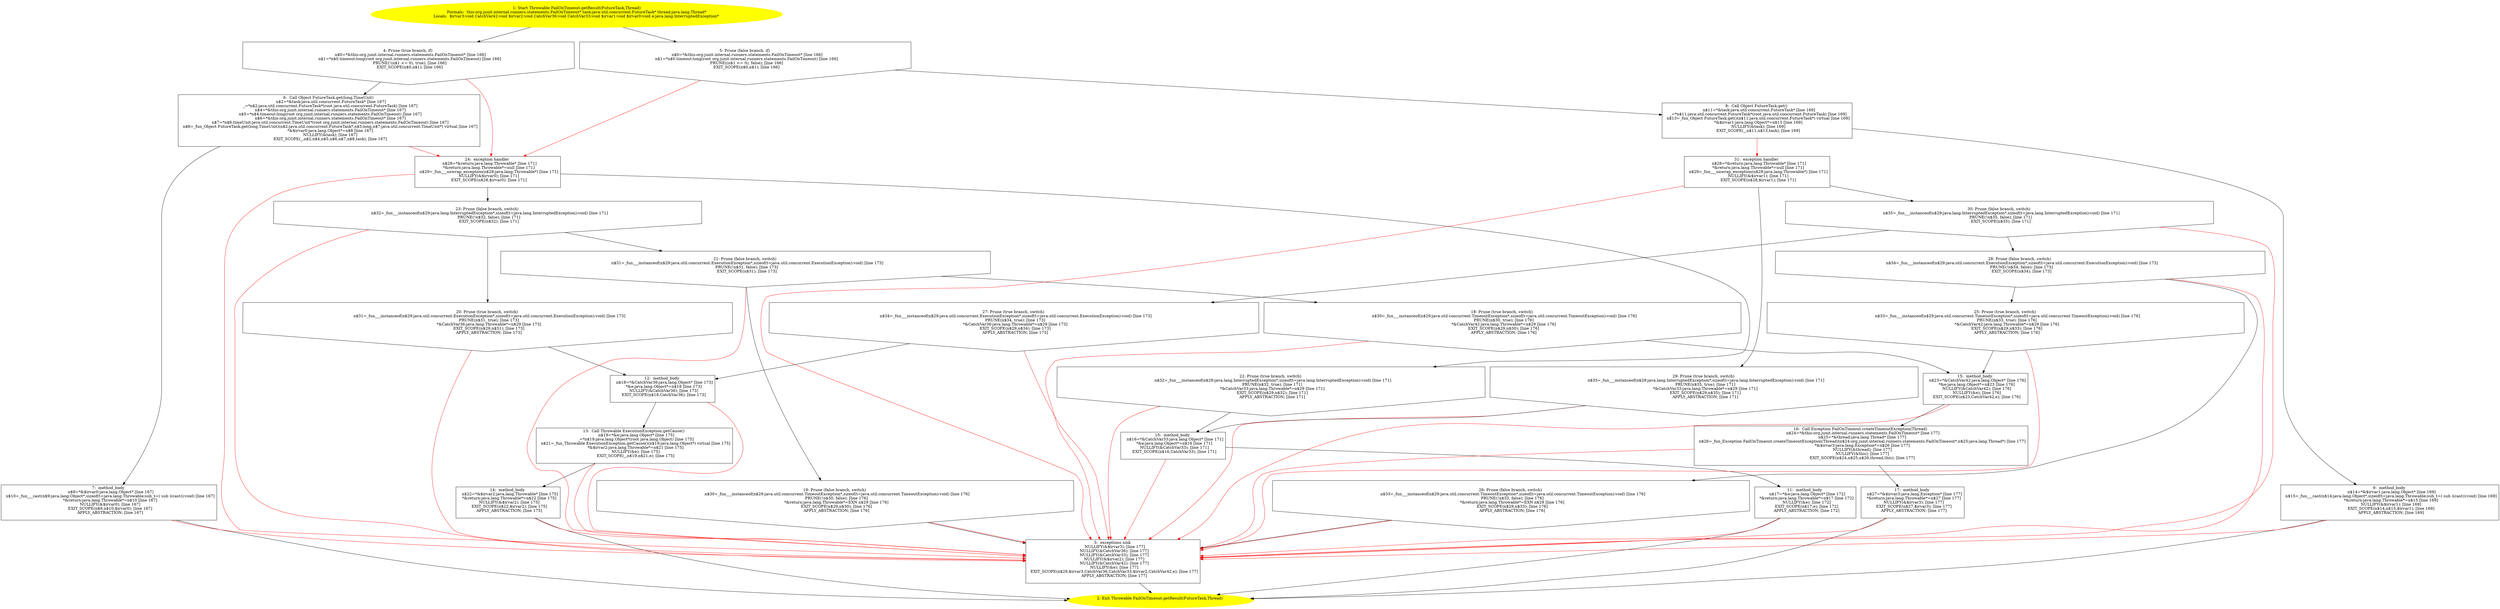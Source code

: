 /* @generated */
digraph cfg {
"org.junit.internal.runners.statements.FailOnTimeout.getResult(java.util.concurrent.FutureTask,java.l.4c56879217d507516c620fed51b1b8d1_1" [label="1: Start Throwable FailOnTimeout.getResult(FutureTask,Thread)\nFormals:  this:org.junit.internal.runners.statements.FailOnTimeout* task:java.util.concurrent.FutureTask* thread:java.lang.Thread*\nLocals:  $irvar3:void CatchVar42:void $irvar2:void CatchVar36:void CatchVar33:void $irvar1:void $irvar0:void e:java.lang.InterruptedException* \n  " color=yellow style=filled]
	

	 "org.junit.internal.runners.statements.FailOnTimeout.getResult(java.util.concurrent.FutureTask,java.l.4c56879217d507516c620fed51b1b8d1_1" -> "org.junit.internal.runners.statements.FailOnTimeout.getResult(java.util.concurrent.FutureTask,java.l.4c56879217d507516c620fed51b1b8d1_4" ;
	 "org.junit.internal.runners.statements.FailOnTimeout.getResult(java.util.concurrent.FutureTask,java.l.4c56879217d507516c620fed51b1b8d1_1" -> "org.junit.internal.runners.statements.FailOnTimeout.getResult(java.util.concurrent.FutureTask,java.l.4c56879217d507516c620fed51b1b8d1_5" ;
"org.junit.internal.runners.statements.FailOnTimeout.getResult(java.util.concurrent.FutureTask,java.l.4c56879217d507516c620fed51b1b8d1_2" [label="2: Exit Throwable FailOnTimeout.getResult(FutureTask,Thread) \n  " color=yellow style=filled]
	

"org.junit.internal.runners.statements.FailOnTimeout.getResult(java.util.concurrent.FutureTask,java.l.4c56879217d507516c620fed51b1b8d1_3" [label="3:  exceptions sink \n   NULLIFY(&$irvar3); [line 177]\n  NULLIFY(&CatchVar36); [line 177]\n  NULLIFY(&CatchVar33); [line 177]\n  NULLIFY(&$irvar2); [line 177]\n  NULLIFY(&CatchVar42); [line 177]\n  NULLIFY(&e); [line 177]\n  EXIT_SCOPE(n$29,$irvar3,CatchVar36,CatchVar33,$irvar2,CatchVar42,e); [line 177]\n  APPLY_ABSTRACTION; [line 177]\n " shape="box"]
	

	 "org.junit.internal.runners.statements.FailOnTimeout.getResult(java.util.concurrent.FutureTask,java.l.4c56879217d507516c620fed51b1b8d1_3" -> "org.junit.internal.runners.statements.FailOnTimeout.getResult(java.util.concurrent.FutureTask,java.l.4c56879217d507516c620fed51b1b8d1_2" ;
"org.junit.internal.runners.statements.FailOnTimeout.getResult(java.util.concurrent.FutureTask,java.l.4c56879217d507516c620fed51b1b8d1_4" [label="4: Prune (true branch, if) \n   n$0=*&this:org.junit.internal.runners.statements.FailOnTimeout* [line 166]\n  n$1=*n$0.timeout:long(root org.junit.internal.runners.statements.FailOnTimeout) [line 166]\n  PRUNE(!(n$1 <= 0), true); [line 166]\n  EXIT_SCOPE(n$0,n$1); [line 166]\n " shape="invhouse"]
	

	 "org.junit.internal.runners.statements.FailOnTimeout.getResult(java.util.concurrent.FutureTask,java.l.4c56879217d507516c620fed51b1b8d1_4" -> "org.junit.internal.runners.statements.FailOnTimeout.getResult(java.util.concurrent.FutureTask,java.l.4c56879217d507516c620fed51b1b8d1_6" ;
	 "org.junit.internal.runners.statements.FailOnTimeout.getResult(java.util.concurrent.FutureTask,java.l.4c56879217d507516c620fed51b1b8d1_4" -> "org.junit.internal.runners.statements.FailOnTimeout.getResult(java.util.concurrent.FutureTask,java.l.4c56879217d507516c620fed51b1b8d1_24" [color="red" ];
"org.junit.internal.runners.statements.FailOnTimeout.getResult(java.util.concurrent.FutureTask,java.l.4c56879217d507516c620fed51b1b8d1_5" [label="5: Prune (false branch, if) \n   n$0=*&this:org.junit.internal.runners.statements.FailOnTimeout* [line 166]\n  n$1=*n$0.timeout:long(root org.junit.internal.runners.statements.FailOnTimeout) [line 166]\n  PRUNE((n$1 <= 0), false); [line 166]\n  EXIT_SCOPE(n$0,n$1); [line 166]\n " shape="invhouse"]
	

	 "org.junit.internal.runners.statements.FailOnTimeout.getResult(java.util.concurrent.FutureTask,java.l.4c56879217d507516c620fed51b1b8d1_5" -> "org.junit.internal.runners.statements.FailOnTimeout.getResult(java.util.concurrent.FutureTask,java.l.4c56879217d507516c620fed51b1b8d1_8" ;
	 "org.junit.internal.runners.statements.FailOnTimeout.getResult(java.util.concurrent.FutureTask,java.l.4c56879217d507516c620fed51b1b8d1_5" -> "org.junit.internal.runners.statements.FailOnTimeout.getResult(java.util.concurrent.FutureTask,java.l.4c56879217d507516c620fed51b1b8d1_24" [color="red" ];
"org.junit.internal.runners.statements.FailOnTimeout.getResult(java.util.concurrent.FutureTask,java.l.4c56879217d507516c620fed51b1b8d1_6" [label="6:  Call Object FutureTask.get(long,TimeUnit) \n   n$2=*&task:java.util.concurrent.FutureTask* [line 167]\n  _=*n$2:java.util.concurrent.FutureTask*(root java.util.concurrent.FutureTask) [line 167]\n  n$4=*&this:org.junit.internal.runners.statements.FailOnTimeout* [line 167]\n  n$5=*n$4.timeout:long(root org.junit.internal.runners.statements.FailOnTimeout) [line 167]\n  n$6=*&this:org.junit.internal.runners.statements.FailOnTimeout* [line 167]\n  n$7=*n$6.timeUnit:java.util.concurrent.TimeUnit*(root org.junit.internal.runners.statements.FailOnTimeout) [line 167]\n  n$8=_fun_Object FutureTask.get(long,TimeUnit)(n$2:java.util.concurrent.FutureTask*,n$5:long,n$7:java.util.concurrent.TimeUnit*) virtual [line 167]\n  *&$irvar0:java.lang.Object*=n$8 [line 167]\n  NULLIFY(&task); [line 167]\n  EXIT_SCOPE(_,n$2,n$4,n$5,n$6,n$7,n$8,task); [line 167]\n " shape="box"]
	

	 "org.junit.internal.runners.statements.FailOnTimeout.getResult(java.util.concurrent.FutureTask,java.l.4c56879217d507516c620fed51b1b8d1_6" -> "org.junit.internal.runners.statements.FailOnTimeout.getResult(java.util.concurrent.FutureTask,java.l.4c56879217d507516c620fed51b1b8d1_7" ;
	 "org.junit.internal.runners.statements.FailOnTimeout.getResult(java.util.concurrent.FutureTask,java.l.4c56879217d507516c620fed51b1b8d1_6" -> "org.junit.internal.runners.statements.FailOnTimeout.getResult(java.util.concurrent.FutureTask,java.l.4c56879217d507516c620fed51b1b8d1_24" [color="red" ];
"org.junit.internal.runners.statements.FailOnTimeout.getResult(java.util.concurrent.FutureTask,java.l.4c56879217d507516c620fed51b1b8d1_7" [label="7:  method_body \n   n$9=*&$irvar0:java.lang.Object* [line 167]\n  n$10=_fun___cast(n$9:java.lang.Object*,sizeof(t=java.lang.Throwable;sub_t=( sub )(cast)):void) [line 167]\n  *&return:java.lang.Throwable*=n$10 [line 167]\n  NULLIFY(&$irvar0); [line 167]\n  EXIT_SCOPE(n$9,n$10,$irvar0); [line 167]\n  APPLY_ABSTRACTION; [line 167]\n " shape="box"]
	

	 "org.junit.internal.runners.statements.FailOnTimeout.getResult(java.util.concurrent.FutureTask,java.l.4c56879217d507516c620fed51b1b8d1_7" -> "org.junit.internal.runners.statements.FailOnTimeout.getResult(java.util.concurrent.FutureTask,java.l.4c56879217d507516c620fed51b1b8d1_2" ;
	 "org.junit.internal.runners.statements.FailOnTimeout.getResult(java.util.concurrent.FutureTask,java.l.4c56879217d507516c620fed51b1b8d1_7" -> "org.junit.internal.runners.statements.FailOnTimeout.getResult(java.util.concurrent.FutureTask,java.l.4c56879217d507516c620fed51b1b8d1_3" [color="red" ];
"org.junit.internal.runners.statements.FailOnTimeout.getResult(java.util.concurrent.FutureTask,java.l.4c56879217d507516c620fed51b1b8d1_8" [label="8:  Call Object FutureTask.get() \n   n$11=*&task:java.util.concurrent.FutureTask* [line 169]\n  _=*n$11:java.util.concurrent.FutureTask*(root java.util.concurrent.FutureTask) [line 169]\n  n$13=_fun_Object FutureTask.get()(n$11:java.util.concurrent.FutureTask*) virtual [line 169]\n  *&$irvar1:java.lang.Object*=n$13 [line 169]\n  NULLIFY(&task); [line 169]\n  EXIT_SCOPE(_,n$11,n$13,task); [line 169]\n " shape="box"]
	

	 "org.junit.internal.runners.statements.FailOnTimeout.getResult(java.util.concurrent.FutureTask,java.l.4c56879217d507516c620fed51b1b8d1_8" -> "org.junit.internal.runners.statements.FailOnTimeout.getResult(java.util.concurrent.FutureTask,java.l.4c56879217d507516c620fed51b1b8d1_9" ;
	 "org.junit.internal.runners.statements.FailOnTimeout.getResult(java.util.concurrent.FutureTask,java.l.4c56879217d507516c620fed51b1b8d1_8" -> "org.junit.internal.runners.statements.FailOnTimeout.getResult(java.util.concurrent.FutureTask,java.l.4c56879217d507516c620fed51b1b8d1_31" [color="red" ];
"org.junit.internal.runners.statements.FailOnTimeout.getResult(java.util.concurrent.FutureTask,java.l.4c56879217d507516c620fed51b1b8d1_9" [label="9:  method_body \n   n$14=*&$irvar1:java.lang.Object* [line 169]\n  n$15=_fun___cast(n$14:java.lang.Object*,sizeof(t=java.lang.Throwable;sub_t=( sub )(cast)):void) [line 169]\n  *&return:java.lang.Throwable*=n$15 [line 169]\n  NULLIFY(&$irvar1); [line 169]\n  EXIT_SCOPE(n$14,n$15,$irvar1); [line 169]\n  APPLY_ABSTRACTION; [line 169]\n " shape="box"]
	

	 "org.junit.internal.runners.statements.FailOnTimeout.getResult(java.util.concurrent.FutureTask,java.l.4c56879217d507516c620fed51b1b8d1_9" -> "org.junit.internal.runners.statements.FailOnTimeout.getResult(java.util.concurrent.FutureTask,java.l.4c56879217d507516c620fed51b1b8d1_2" ;
	 "org.junit.internal.runners.statements.FailOnTimeout.getResult(java.util.concurrent.FutureTask,java.l.4c56879217d507516c620fed51b1b8d1_9" -> "org.junit.internal.runners.statements.FailOnTimeout.getResult(java.util.concurrent.FutureTask,java.l.4c56879217d507516c620fed51b1b8d1_3" [color="red" ];
"org.junit.internal.runners.statements.FailOnTimeout.getResult(java.util.concurrent.FutureTask,java.l.4c56879217d507516c620fed51b1b8d1_10" [label="10:  method_body \n   n$16=*&CatchVar33:java.lang.Object* [line 171]\n  *&e:java.lang.Object*=n$16 [line 171]\n  NULLIFY(&CatchVar33); [line 171]\n  EXIT_SCOPE(n$16,CatchVar33); [line 171]\n " shape="box"]
	

	 "org.junit.internal.runners.statements.FailOnTimeout.getResult(java.util.concurrent.FutureTask,java.l.4c56879217d507516c620fed51b1b8d1_10" -> "org.junit.internal.runners.statements.FailOnTimeout.getResult(java.util.concurrent.FutureTask,java.l.4c56879217d507516c620fed51b1b8d1_11" ;
	 "org.junit.internal.runners.statements.FailOnTimeout.getResult(java.util.concurrent.FutureTask,java.l.4c56879217d507516c620fed51b1b8d1_10" -> "org.junit.internal.runners.statements.FailOnTimeout.getResult(java.util.concurrent.FutureTask,java.l.4c56879217d507516c620fed51b1b8d1_3" [color="red" ];
"org.junit.internal.runners.statements.FailOnTimeout.getResult(java.util.concurrent.FutureTask,java.l.4c56879217d507516c620fed51b1b8d1_11" [label="11:  method_body \n   n$17=*&e:java.lang.Object* [line 172]\n  *&return:java.lang.Throwable*=n$17 [line 172]\n  NULLIFY(&e); [line 172]\n  EXIT_SCOPE(n$17,e); [line 172]\n  APPLY_ABSTRACTION; [line 172]\n " shape="box"]
	

	 "org.junit.internal.runners.statements.FailOnTimeout.getResult(java.util.concurrent.FutureTask,java.l.4c56879217d507516c620fed51b1b8d1_11" -> "org.junit.internal.runners.statements.FailOnTimeout.getResult(java.util.concurrent.FutureTask,java.l.4c56879217d507516c620fed51b1b8d1_2" ;
	 "org.junit.internal.runners.statements.FailOnTimeout.getResult(java.util.concurrent.FutureTask,java.l.4c56879217d507516c620fed51b1b8d1_11" -> "org.junit.internal.runners.statements.FailOnTimeout.getResult(java.util.concurrent.FutureTask,java.l.4c56879217d507516c620fed51b1b8d1_3" [color="red" ];
"org.junit.internal.runners.statements.FailOnTimeout.getResult(java.util.concurrent.FutureTask,java.l.4c56879217d507516c620fed51b1b8d1_12" [label="12:  method_body \n   n$18=*&CatchVar36:java.lang.Object* [line 173]\n  *&e:java.lang.Object*=n$18 [line 173]\n  NULLIFY(&CatchVar36); [line 173]\n  EXIT_SCOPE(n$18,CatchVar36); [line 173]\n " shape="box"]
	

	 "org.junit.internal.runners.statements.FailOnTimeout.getResult(java.util.concurrent.FutureTask,java.l.4c56879217d507516c620fed51b1b8d1_12" -> "org.junit.internal.runners.statements.FailOnTimeout.getResult(java.util.concurrent.FutureTask,java.l.4c56879217d507516c620fed51b1b8d1_13" ;
	 "org.junit.internal.runners.statements.FailOnTimeout.getResult(java.util.concurrent.FutureTask,java.l.4c56879217d507516c620fed51b1b8d1_12" -> "org.junit.internal.runners.statements.FailOnTimeout.getResult(java.util.concurrent.FutureTask,java.l.4c56879217d507516c620fed51b1b8d1_3" [color="red" ];
"org.junit.internal.runners.statements.FailOnTimeout.getResult(java.util.concurrent.FutureTask,java.l.4c56879217d507516c620fed51b1b8d1_13" [label="13:  Call Throwable ExecutionException.getCause() \n   n$19=*&e:java.lang.Object* [line 175]\n  _=*n$19:java.lang.Object*(root java.lang.Object) [line 175]\n  n$21=_fun_Throwable ExecutionException.getCause()(n$19:java.lang.Object*) virtual [line 175]\n  *&$irvar2:java.lang.Throwable*=n$21 [line 175]\n  NULLIFY(&e); [line 175]\n  EXIT_SCOPE(_,n$19,n$21,e); [line 175]\n " shape="box"]
	

	 "org.junit.internal.runners.statements.FailOnTimeout.getResult(java.util.concurrent.FutureTask,java.l.4c56879217d507516c620fed51b1b8d1_13" -> "org.junit.internal.runners.statements.FailOnTimeout.getResult(java.util.concurrent.FutureTask,java.l.4c56879217d507516c620fed51b1b8d1_14" ;
	 "org.junit.internal.runners.statements.FailOnTimeout.getResult(java.util.concurrent.FutureTask,java.l.4c56879217d507516c620fed51b1b8d1_13" -> "org.junit.internal.runners.statements.FailOnTimeout.getResult(java.util.concurrent.FutureTask,java.l.4c56879217d507516c620fed51b1b8d1_3" [color="red" ];
"org.junit.internal.runners.statements.FailOnTimeout.getResult(java.util.concurrent.FutureTask,java.l.4c56879217d507516c620fed51b1b8d1_14" [label="14:  method_body \n   n$22=*&$irvar2:java.lang.Throwable* [line 175]\n  *&return:java.lang.Throwable*=n$22 [line 175]\n  NULLIFY(&$irvar2); [line 175]\n  EXIT_SCOPE(n$22,$irvar2); [line 175]\n  APPLY_ABSTRACTION; [line 175]\n " shape="box"]
	

	 "org.junit.internal.runners.statements.FailOnTimeout.getResult(java.util.concurrent.FutureTask,java.l.4c56879217d507516c620fed51b1b8d1_14" -> "org.junit.internal.runners.statements.FailOnTimeout.getResult(java.util.concurrent.FutureTask,java.l.4c56879217d507516c620fed51b1b8d1_2" ;
	 "org.junit.internal.runners.statements.FailOnTimeout.getResult(java.util.concurrent.FutureTask,java.l.4c56879217d507516c620fed51b1b8d1_14" -> "org.junit.internal.runners.statements.FailOnTimeout.getResult(java.util.concurrent.FutureTask,java.l.4c56879217d507516c620fed51b1b8d1_3" [color="red" ];
"org.junit.internal.runners.statements.FailOnTimeout.getResult(java.util.concurrent.FutureTask,java.l.4c56879217d507516c620fed51b1b8d1_15" [label="15:  method_body \n   n$23=*&CatchVar42:java.lang.Object* [line 176]\n  *&e:java.lang.Object*=n$23 [line 176]\n  NULLIFY(&CatchVar42); [line 176]\n  NULLIFY(&e); [line 176]\n  EXIT_SCOPE(n$23,CatchVar42,e); [line 176]\n " shape="box"]
	

	 "org.junit.internal.runners.statements.FailOnTimeout.getResult(java.util.concurrent.FutureTask,java.l.4c56879217d507516c620fed51b1b8d1_15" -> "org.junit.internal.runners.statements.FailOnTimeout.getResult(java.util.concurrent.FutureTask,java.l.4c56879217d507516c620fed51b1b8d1_16" ;
	 "org.junit.internal.runners.statements.FailOnTimeout.getResult(java.util.concurrent.FutureTask,java.l.4c56879217d507516c620fed51b1b8d1_15" -> "org.junit.internal.runners.statements.FailOnTimeout.getResult(java.util.concurrent.FutureTask,java.l.4c56879217d507516c620fed51b1b8d1_3" [color="red" ];
"org.junit.internal.runners.statements.FailOnTimeout.getResult(java.util.concurrent.FutureTask,java.l.4c56879217d507516c620fed51b1b8d1_16" [label="16:  Call Exception FailOnTimeout.createTimeoutException(Thread) \n   n$24=*&this:org.junit.internal.runners.statements.FailOnTimeout* [line 177]\n  n$25=*&thread:java.lang.Thread* [line 177]\n  n$26=_fun_Exception FailOnTimeout.createTimeoutException(Thread)(n$24:org.junit.internal.runners.statements.FailOnTimeout*,n$25:java.lang.Thread*) [line 177]\n  *&$irvar3:java.lang.Exception*=n$26 [line 177]\n  NULLIFY(&thread); [line 177]\n  NULLIFY(&this); [line 177]\n  EXIT_SCOPE(n$24,n$25,n$26,thread,this); [line 177]\n " shape="box"]
	

	 "org.junit.internal.runners.statements.FailOnTimeout.getResult(java.util.concurrent.FutureTask,java.l.4c56879217d507516c620fed51b1b8d1_16" -> "org.junit.internal.runners.statements.FailOnTimeout.getResult(java.util.concurrent.FutureTask,java.l.4c56879217d507516c620fed51b1b8d1_17" ;
	 "org.junit.internal.runners.statements.FailOnTimeout.getResult(java.util.concurrent.FutureTask,java.l.4c56879217d507516c620fed51b1b8d1_16" -> "org.junit.internal.runners.statements.FailOnTimeout.getResult(java.util.concurrent.FutureTask,java.l.4c56879217d507516c620fed51b1b8d1_3" [color="red" ];
"org.junit.internal.runners.statements.FailOnTimeout.getResult(java.util.concurrent.FutureTask,java.l.4c56879217d507516c620fed51b1b8d1_17" [label="17:  method_body \n   n$27=*&$irvar3:java.lang.Exception* [line 177]\n  *&return:java.lang.Throwable*=n$27 [line 177]\n  NULLIFY(&$irvar3); [line 177]\n  EXIT_SCOPE(n$27,$irvar3); [line 177]\n  APPLY_ABSTRACTION; [line 177]\n " shape="box"]
	

	 "org.junit.internal.runners.statements.FailOnTimeout.getResult(java.util.concurrent.FutureTask,java.l.4c56879217d507516c620fed51b1b8d1_17" -> "org.junit.internal.runners.statements.FailOnTimeout.getResult(java.util.concurrent.FutureTask,java.l.4c56879217d507516c620fed51b1b8d1_2" ;
	 "org.junit.internal.runners.statements.FailOnTimeout.getResult(java.util.concurrent.FutureTask,java.l.4c56879217d507516c620fed51b1b8d1_17" -> "org.junit.internal.runners.statements.FailOnTimeout.getResult(java.util.concurrent.FutureTask,java.l.4c56879217d507516c620fed51b1b8d1_3" [color="red" ];
"org.junit.internal.runners.statements.FailOnTimeout.getResult(java.util.concurrent.FutureTask,java.l.4c56879217d507516c620fed51b1b8d1_18" [label="18: Prune (true branch, switch) \n   n$30=_fun___instanceof(n$29:java.util.concurrent.TimeoutException*,sizeof(t=java.util.concurrent.TimeoutException):void) [line 176]\n  PRUNE(n$30, true); [line 176]\n  *&CatchVar42:java.lang.Throwable*=n$29 [line 176]\n  EXIT_SCOPE(n$29,n$30); [line 176]\n  APPLY_ABSTRACTION; [line 176]\n " shape="invhouse"]
	

	 "org.junit.internal.runners.statements.FailOnTimeout.getResult(java.util.concurrent.FutureTask,java.l.4c56879217d507516c620fed51b1b8d1_18" -> "org.junit.internal.runners.statements.FailOnTimeout.getResult(java.util.concurrent.FutureTask,java.l.4c56879217d507516c620fed51b1b8d1_15" ;
	 "org.junit.internal.runners.statements.FailOnTimeout.getResult(java.util.concurrent.FutureTask,java.l.4c56879217d507516c620fed51b1b8d1_18" -> "org.junit.internal.runners.statements.FailOnTimeout.getResult(java.util.concurrent.FutureTask,java.l.4c56879217d507516c620fed51b1b8d1_3" [color="red" ];
"org.junit.internal.runners.statements.FailOnTimeout.getResult(java.util.concurrent.FutureTask,java.l.4c56879217d507516c620fed51b1b8d1_19" [label="19: Prune (false branch, switch) \n   n$30=_fun___instanceof(n$29:java.util.concurrent.TimeoutException*,sizeof(t=java.util.concurrent.TimeoutException):void) [line 176]\n  PRUNE(!n$30, false); [line 176]\n  *&return:java.lang.Throwable*=EXN n$29 [line 176]\n  EXIT_SCOPE(n$29,n$30); [line 176]\n  APPLY_ABSTRACTION; [line 176]\n " shape="invhouse"]
	

	 "org.junit.internal.runners.statements.FailOnTimeout.getResult(java.util.concurrent.FutureTask,java.l.4c56879217d507516c620fed51b1b8d1_19" -> "org.junit.internal.runners.statements.FailOnTimeout.getResult(java.util.concurrent.FutureTask,java.l.4c56879217d507516c620fed51b1b8d1_3" ;
	 "org.junit.internal.runners.statements.FailOnTimeout.getResult(java.util.concurrent.FutureTask,java.l.4c56879217d507516c620fed51b1b8d1_19" -> "org.junit.internal.runners.statements.FailOnTimeout.getResult(java.util.concurrent.FutureTask,java.l.4c56879217d507516c620fed51b1b8d1_3" [color="red" ];
"org.junit.internal.runners.statements.FailOnTimeout.getResult(java.util.concurrent.FutureTask,java.l.4c56879217d507516c620fed51b1b8d1_20" [label="20: Prune (true branch, switch) \n   n$31=_fun___instanceof(n$29:java.util.concurrent.ExecutionException*,sizeof(t=java.util.concurrent.ExecutionException):void) [line 173]\n  PRUNE(n$31, true); [line 173]\n  *&CatchVar36:java.lang.Throwable*=n$29 [line 173]\n  EXIT_SCOPE(n$29,n$31); [line 173]\n  APPLY_ABSTRACTION; [line 173]\n " shape="invhouse"]
	

	 "org.junit.internal.runners.statements.FailOnTimeout.getResult(java.util.concurrent.FutureTask,java.l.4c56879217d507516c620fed51b1b8d1_20" -> "org.junit.internal.runners.statements.FailOnTimeout.getResult(java.util.concurrent.FutureTask,java.l.4c56879217d507516c620fed51b1b8d1_12" ;
	 "org.junit.internal.runners.statements.FailOnTimeout.getResult(java.util.concurrent.FutureTask,java.l.4c56879217d507516c620fed51b1b8d1_20" -> "org.junit.internal.runners.statements.FailOnTimeout.getResult(java.util.concurrent.FutureTask,java.l.4c56879217d507516c620fed51b1b8d1_3" [color="red" ];
"org.junit.internal.runners.statements.FailOnTimeout.getResult(java.util.concurrent.FutureTask,java.l.4c56879217d507516c620fed51b1b8d1_21" [label="21: Prune (false branch, switch) \n   n$31=_fun___instanceof(n$29:java.util.concurrent.ExecutionException*,sizeof(t=java.util.concurrent.ExecutionException):void) [line 173]\n  PRUNE(!n$31, false); [line 173]\n  EXIT_SCOPE(n$31); [line 173]\n " shape="invhouse"]
	

	 "org.junit.internal.runners.statements.FailOnTimeout.getResult(java.util.concurrent.FutureTask,java.l.4c56879217d507516c620fed51b1b8d1_21" -> "org.junit.internal.runners.statements.FailOnTimeout.getResult(java.util.concurrent.FutureTask,java.l.4c56879217d507516c620fed51b1b8d1_18" ;
	 "org.junit.internal.runners.statements.FailOnTimeout.getResult(java.util.concurrent.FutureTask,java.l.4c56879217d507516c620fed51b1b8d1_21" -> "org.junit.internal.runners.statements.FailOnTimeout.getResult(java.util.concurrent.FutureTask,java.l.4c56879217d507516c620fed51b1b8d1_19" ;
	 "org.junit.internal.runners.statements.FailOnTimeout.getResult(java.util.concurrent.FutureTask,java.l.4c56879217d507516c620fed51b1b8d1_21" -> "org.junit.internal.runners.statements.FailOnTimeout.getResult(java.util.concurrent.FutureTask,java.l.4c56879217d507516c620fed51b1b8d1_3" [color="red" ];
"org.junit.internal.runners.statements.FailOnTimeout.getResult(java.util.concurrent.FutureTask,java.l.4c56879217d507516c620fed51b1b8d1_22" [label="22: Prune (true branch, switch) \n   n$32=_fun___instanceof(n$29:java.lang.InterruptedException*,sizeof(t=java.lang.InterruptedException):void) [line 171]\n  PRUNE(n$32, true); [line 171]\n  *&CatchVar33:java.lang.Throwable*=n$29 [line 171]\n  EXIT_SCOPE(n$29,n$32); [line 171]\n  APPLY_ABSTRACTION; [line 171]\n " shape="invhouse"]
	

	 "org.junit.internal.runners.statements.FailOnTimeout.getResult(java.util.concurrent.FutureTask,java.l.4c56879217d507516c620fed51b1b8d1_22" -> "org.junit.internal.runners.statements.FailOnTimeout.getResult(java.util.concurrent.FutureTask,java.l.4c56879217d507516c620fed51b1b8d1_10" ;
	 "org.junit.internal.runners.statements.FailOnTimeout.getResult(java.util.concurrent.FutureTask,java.l.4c56879217d507516c620fed51b1b8d1_22" -> "org.junit.internal.runners.statements.FailOnTimeout.getResult(java.util.concurrent.FutureTask,java.l.4c56879217d507516c620fed51b1b8d1_3" [color="red" ];
"org.junit.internal.runners.statements.FailOnTimeout.getResult(java.util.concurrent.FutureTask,java.l.4c56879217d507516c620fed51b1b8d1_23" [label="23: Prune (false branch, switch) \n   n$32=_fun___instanceof(n$29:java.lang.InterruptedException*,sizeof(t=java.lang.InterruptedException):void) [line 171]\n  PRUNE(!n$32, false); [line 171]\n  EXIT_SCOPE(n$32); [line 171]\n " shape="invhouse"]
	

	 "org.junit.internal.runners.statements.FailOnTimeout.getResult(java.util.concurrent.FutureTask,java.l.4c56879217d507516c620fed51b1b8d1_23" -> "org.junit.internal.runners.statements.FailOnTimeout.getResult(java.util.concurrent.FutureTask,java.l.4c56879217d507516c620fed51b1b8d1_20" ;
	 "org.junit.internal.runners.statements.FailOnTimeout.getResult(java.util.concurrent.FutureTask,java.l.4c56879217d507516c620fed51b1b8d1_23" -> "org.junit.internal.runners.statements.FailOnTimeout.getResult(java.util.concurrent.FutureTask,java.l.4c56879217d507516c620fed51b1b8d1_21" ;
	 "org.junit.internal.runners.statements.FailOnTimeout.getResult(java.util.concurrent.FutureTask,java.l.4c56879217d507516c620fed51b1b8d1_23" -> "org.junit.internal.runners.statements.FailOnTimeout.getResult(java.util.concurrent.FutureTask,java.l.4c56879217d507516c620fed51b1b8d1_3" [color="red" ];
"org.junit.internal.runners.statements.FailOnTimeout.getResult(java.util.concurrent.FutureTask,java.l.4c56879217d507516c620fed51b1b8d1_24" [label="24:  exception handler \n   n$28=*&return:java.lang.Throwable* [line 171]\n  *&return:java.lang.Throwable*=null [line 171]\n  n$29=_fun___unwrap_exception(n$28:java.lang.Throwable*) [line 171]\n  NULLIFY(&$irvar0); [line 171]\n  EXIT_SCOPE(n$28,$irvar0); [line 171]\n " shape="box"]
	

	 "org.junit.internal.runners.statements.FailOnTimeout.getResult(java.util.concurrent.FutureTask,java.l.4c56879217d507516c620fed51b1b8d1_24" -> "org.junit.internal.runners.statements.FailOnTimeout.getResult(java.util.concurrent.FutureTask,java.l.4c56879217d507516c620fed51b1b8d1_22" ;
	 "org.junit.internal.runners.statements.FailOnTimeout.getResult(java.util.concurrent.FutureTask,java.l.4c56879217d507516c620fed51b1b8d1_24" -> "org.junit.internal.runners.statements.FailOnTimeout.getResult(java.util.concurrent.FutureTask,java.l.4c56879217d507516c620fed51b1b8d1_23" ;
	 "org.junit.internal.runners.statements.FailOnTimeout.getResult(java.util.concurrent.FutureTask,java.l.4c56879217d507516c620fed51b1b8d1_24" -> "org.junit.internal.runners.statements.FailOnTimeout.getResult(java.util.concurrent.FutureTask,java.l.4c56879217d507516c620fed51b1b8d1_3" [color="red" ];
"org.junit.internal.runners.statements.FailOnTimeout.getResult(java.util.concurrent.FutureTask,java.l.4c56879217d507516c620fed51b1b8d1_25" [label="25: Prune (true branch, switch) \n   n$33=_fun___instanceof(n$29:java.util.concurrent.TimeoutException*,sizeof(t=java.util.concurrent.TimeoutException):void) [line 176]\n  PRUNE(n$33, true); [line 176]\n  *&CatchVar42:java.lang.Throwable*=n$29 [line 176]\n  EXIT_SCOPE(n$29,n$33); [line 176]\n  APPLY_ABSTRACTION; [line 176]\n " shape="invhouse"]
	

	 "org.junit.internal.runners.statements.FailOnTimeout.getResult(java.util.concurrent.FutureTask,java.l.4c56879217d507516c620fed51b1b8d1_25" -> "org.junit.internal.runners.statements.FailOnTimeout.getResult(java.util.concurrent.FutureTask,java.l.4c56879217d507516c620fed51b1b8d1_15" ;
	 "org.junit.internal.runners.statements.FailOnTimeout.getResult(java.util.concurrent.FutureTask,java.l.4c56879217d507516c620fed51b1b8d1_25" -> "org.junit.internal.runners.statements.FailOnTimeout.getResult(java.util.concurrent.FutureTask,java.l.4c56879217d507516c620fed51b1b8d1_3" [color="red" ];
"org.junit.internal.runners.statements.FailOnTimeout.getResult(java.util.concurrent.FutureTask,java.l.4c56879217d507516c620fed51b1b8d1_26" [label="26: Prune (false branch, switch) \n   n$33=_fun___instanceof(n$29:java.util.concurrent.TimeoutException*,sizeof(t=java.util.concurrent.TimeoutException):void) [line 176]\n  PRUNE(!n$33, false); [line 176]\n  *&return:java.lang.Throwable*=EXN n$29 [line 176]\n  EXIT_SCOPE(n$29,n$33); [line 176]\n  APPLY_ABSTRACTION; [line 176]\n " shape="invhouse"]
	

	 "org.junit.internal.runners.statements.FailOnTimeout.getResult(java.util.concurrent.FutureTask,java.l.4c56879217d507516c620fed51b1b8d1_26" -> "org.junit.internal.runners.statements.FailOnTimeout.getResult(java.util.concurrent.FutureTask,java.l.4c56879217d507516c620fed51b1b8d1_3" ;
	 "org.junit.internal.runners.statements.FailOnTimeout.getResult(java.util.concurrent.FutureTask,java.l.4c56879217d507516c620fed51b1b8d1_26" -> "org.junit.internal.runners.statements.FailOnTimeout.getResult(java.util.concurrent.FutureTask,java.l.4c56879217d507516c620fed51b1b8d1_3" [color="red" ];
"org.junit.internal.runners.statements.FailOnTimeout.getResult(java.util.concurrent.FutureTask,java.l.4c56879217d507516c620fed51b1b8d1_27" [label="27: Prune (true branch, switch) \n   n$34=_fun___instanceof(n$29:java.util.concurrent.ExecutionException*,sizeof(t=java.util.concurrent.ExecutionException):void) [line 173]\n  PRUNE(n$34, true); [line 173]\n  *&CatchVar36:java.lang.Throwable*=n$29 [line 173]\n  EXIT_SCOPE(n$29,n$34); [line 173]\n  APPLY_ABSTRACTION; [line 173]\n " shape="invhouse"]
	

	 "org.junit.internal.runners.statements.FailOnTimeout.getResult(java.util.concurrent.FutureTask,java.l.4c56879217d507516c620fed51b1b8d1_27" -> "org.junit.internal.runners.statements.FailOnTimeout.getResult(java.util.concurrent.FutureTask,java.l.4c56879217d507516c620fed51b1b8d1_12" ;
	 "org.junit.internal.runners.statements.FailOnTimeout.getResult(java.util.concurrent.FutureTask,java.l.4c56879217d507516c620fed51b1b8d1_27" -> "org.junit.internal.runners.statements.FailOnTimeout.getResult(java.util.concurrent.FutureTask,java.l.4c56879217d507516c620fed51b1b8d1_3" [color="red" ];
"org.junit.internal.runners.statements.FailOnTimeout.getResult(java.util.concurrent.FutureTask,java.l.4c56879217d507516c620fed51b1b8d1_28" [label="28: Prune (false branch, switch) \n   n$34=_fun___instanceof(n$29:java.util.concurrent.ExecutionException*,sizeof(t=java.util.concurrent.ExecutionException):void) [line 173]\n  PRUNE(!n$34, false); [line 173]\n  EXIT_SCOPE(n$34); [line 173]\n " shape="invhouse"]
	

	 "org.junit.internal.runners.statements.FailOnTimeout.getResult(java.util.concurrent.FutureTask,java.l.4c56879217d507516c620fed51b1b8d1_28" -> "org.junit.internal.runners.statements.FailOnTimeout.getResult(java.util.concurrent.FutureTask,java.l.4c56879217d507516c620fed51b1b8d1_25" ;
	 "org.junit.internal.runners.statements.FailOnTimeout.getResult(java.util.concurrent.FutureTask,java.l.4c56879217d507516c620fed51b1b8d1_28" -> "org.junit.internal.runners.statements.FailOnTimeout.getResult(java.util.concurrent.FutureTask,java.l.4c56879217d507516c620fed51b1b8d1_26" ;
	 "org.junit.internal.runners.statements.FailOnTimeout.getResult(java.util.concurrent.FutureTask,java.l.4c56879217d507516c620fed51b1b8d1_28" -> "org.junit.internal.runners.statements.FailOnTimeout.getResult(java.util.concurrent.FutureTask,java.l.4c56879217d507516c620fed51b1b8d1_3" [color="red" ];
"org.junit.internal.runners.statements.FailOnTimeout.getResult(java.util.concurrent.FutureTask,java.l.4c56879217d507516c620fed51b1b8d1_29" [label="29: Prune (true branch, switch) \n   n$35=_fun___instanceof(n$29:java.lang.InterruptedException*,sizeof(t=java.lang.InterruptedException):void) [line 171]\n  PRUNE(n$35, true); [line 171]\n  *&CatchVar33:java.lang.Throwable*=n$29 [line 171]\n  EXIT_SCOPE(n$29,n$35); [line 171]\n  APPLY_ABSTRACTION; [line 171]\n " shape="invhouse"]
	

	 "org.junit.internal.runners.statements.FailOnTimeout.getResult(java.util.concurrent.FutureTask,java.l.4c56879217d507516c620fed51b1b8d1_29" -> "org.junit.internal.runners.statements.FailOnTimeout.getResult(java.util.concurrent.FutureTask,java.l.4c56879217d507516c620fed51b1b8d1_10" ;
	 "org.junit.internal.runners.statements.FailOnTimeout.getResult(java.util.concurrent.FutureTask,java.l.4c56879217d507516c620fed51b1b8d1_29" -> "org.junit.internal.runners.statements.FailOnTimeout.getResult(java.util.concurrent.FutureTask,java.l.4c56879217d507516c620fed51b1b8d1_3" [color="red" ];
"org.junit.internal.runners.statements.FailOnTimeout.getResult(java.util.concurrent.FutureTask,java.l.4c56879217d507516c620fed51b1b8d1_30" [label="30: Prune (false branch, switch) \n   n$35=_fun___instanceof(n$29:java.lang.InterruptedException*,sizeof(t=java.lang.InterruptedException):void) [line 171]\n  PRUNE(!n$35, false); [line 171]\n  EXIT_SCOPE(n$35); [line 171]\n " shape="invhouse"]
	

	 "org.junit.internal.runners.statements.FailOnTimeout.getResult(java.util.concurrent.FutureTask,java.l.4c56879217d507516c620fed51b1b8d1_30" -> "org.junit.internal.runners.statements.FailOnTimeout.getResult(java.util.concurrent.FutureTask,java.l.4c56879217d507516c620fed51b1b8d1_27" ;
	 "org.junit.internal.runners.statements.FailOnTimeout.getResult(java.util.concurrent.FutureTask,java.l.4c56879217d507516c620fed51b1b8d1_30" -> "org.junit.internal.runners.statements.FailOnTimeout.getResult(java.util.concurrent.FutureTask,java.l.4c56879217d507516c620fed51b1b8d1_28" ;
	 "org.junit.internal.runners.statements.FailOnTimeout.getResult(java.util.concurrent.FutureTask,java.l.4c56879217d507516c620fed51b1b8d1_30" -> "org.junit.internal.runners.statements.FailOnTimeout.getResult(java.util.concurrent.FutureTask,java.l.4c56879217d507516c620fed51b1b8d1_3" [color="red" ];
"org.junit.internal.runners.statements.FailOnTimeout.getResult(java.util.concurrent.FutureTask,java.l.4c56879217d507516c620fed51b1b8d1_31" [label="31:  exception handler \n   n$28=*&return:java.lang.Throwable* [line 171]\n  *&return:java.lang.Throwable*=null [line 171]\n  n$29=_fun___unwrap_exception(n$28:java.lang.Throwable*) [line 171]\n  NULLIFY(&$irvar1); [line 171]\n  EXIT_SCOPE(n$28,$irvar1); [line 171]\n " shape="box"]
	

	 "org.junit.internal.runners.statements.FailOnTimeout.getResult(java.util.concurrent.FutureTask,java.l.4c56879217d507516c620fed51b1b8d1_31" -> "org.junit.internal.runners.statements.FailOnTimeout.getResult(java.util.concurrent.FutureTask,java.l.4c56879217d507516c620fed51b1b8d1_29" ;
	 "org.junit.internal.runners.statements.FailOnTimeout.getResult(java.util.concurrent.FutureTask,java.l.4c56879217d507516c620fed51b1b8d1_31" -> "org.junit.internal.runners.statements.FailOnTimeout.getResult(java.util.concurrent.FutureTask,java.l.4c56879217d507516c620fed51b1b8d1_30" ;
	 "org.junit.internal.runners.statements.FailOnTimeout.getResult(java.util.concurrent.FutureTask,java.l.4c56879217d507516c620fed51b1b8d1_31" -> "org.junit.internal.runners.statements.FailOnTimeout.getResult(java.util.concurrent.FutureTask,java.l.4c56879217d507516c620fed51b1b8d1_3" [color="red" ];
}
